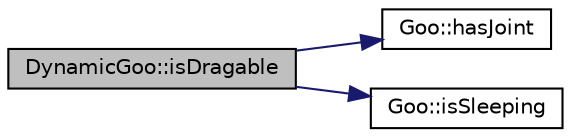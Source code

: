 digraph G
{
  edge [fontname="Helvetica",fontsize="10",labelfontname="Helvetica",labelfontsize="10"];
  node [fontname="Helvetica",fontsize="10",shape=record];
  rankdir="LR";
  Node1 [label="DynamicGoo::isDragable",height=0.2,width=0.4,color="black", fillcolor="grey75", style="filled" fontcolor="black"];
  Node1 -> Node2 [color="midnightblue",fontsize="10",style="solid",fontname="Helvetica"];
  Node2 [label="Goo::hasJoint",height=0.2,width=0.4,color="black", fillcolor="white", style="filled",URL="$d5/d5d/classGoo.html#ae809f97fb4c0c7f58a63cbed66f0ba5c"];
  Node1 -> Node3 [color="midnightblue",fontsize="10",style="solid",fontname="Helvetica"];
  Node3 [label="Goo::isSleeping",height=0.2,width=0.4,color="black", fillcolor="white", style="filled",URL="$d5/d5d/classGoo.html#afda1bd74820a4c66e4b5ac11c8535fc4"];
}

